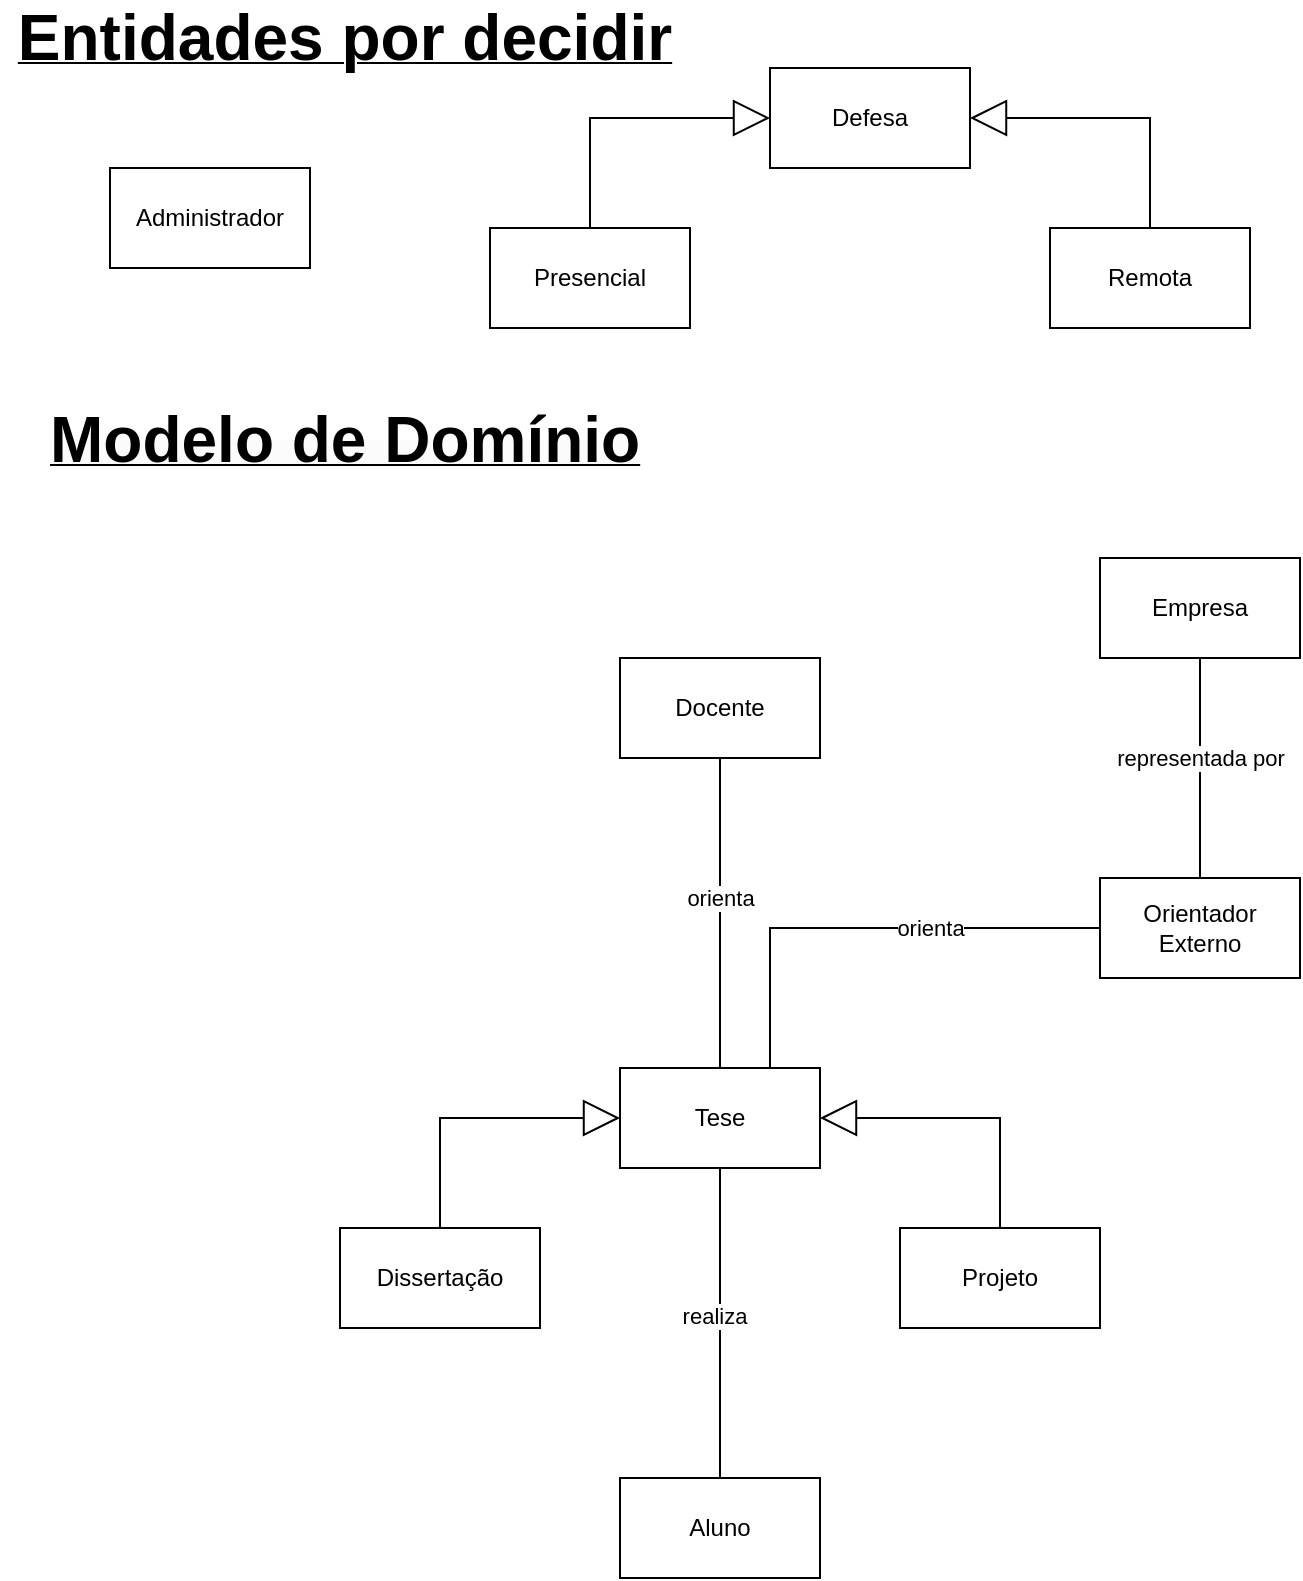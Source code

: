 <mxfile version="24.0.4" type="device">
  <diagram name="Page-1" id="X4RA0sWJOlGw3QUm6S05">
    <mxGraphModel dx="1434" dy="836" grid="1" gridSize="10" guides="1" tooltips="1" connect="1" arrows="1" fold="1" page="1" pageScale="1" pageWidth="850" pageHeight="1100" math="0" shadow="0">
      <root>
        <mxCell id="0" />
        <mxCell id="1" parent="0" />
        <mxCell id="HYwtCMKaUokTJvufcbnb-22" value="Tese" style="html=1;whiteSpace=wrap;" parent="1" vertex="1">
          <mxGeometry x="325" y="550" width="100" height="50" as="geometry" />
        </mxCell>
        <mxCell id="HYwtCMKaUokTJvufcbnb-23" value="Dissertação" style="html=1;whiteSpace=wrap;" parent="1" vertex="1">
          <mxGeometry x="185" y="630" width="100" height="50" as="geometry" />
        </mxCell>
        <mxCell id="HYwtCMKaUokTJvufcbnb-26" value="" style="endArrow=block;endSize=16;endFill=0;html=1;rounded=0;entryX=0;entryY=0.5;entryDx=0;entryDy=0;exitX=0.5;exitY=0;exitDx=0;exitDy=0;" parent="1" source="HYwtCMKaUokTJvufcbnb-23" target="HYwtCMKaUokTJvufcbnb-22" edge="1">
          <mxGeometry width="160" relative="1" as="geometry">
            <mxPoint x="245" y="600" as="sourcePoint" />
            <mxPoint x="275" y="574.5" as="targetPoint" />
            <Array as="points">
              <mxPoint x="235" y="575" />
            </Array>
          </mxGeometry>
        </mxCell>
        <mxCell id="HYwtCMKaUokTJvufcbnb-27" value="Projeto" style="html=1;whiteSpace=wrap;" parent="1" vertex="1">
          <mxGeometry x="465" y="630" width="100" height="50" as="geometry" />
        </mxCell>
        <mxCell id="HYwtCMKaUokTJvufcbnb-28" value="" style="endArrow=block;endSize=16;endFill=0;html=1;rounded=0;entryX=1;entryY=0.5;entryDx=0;entryDy=0;exitX=0.5;exitY=0;exitDx=0;exitDy=0;" parent="1" source="HYwtCMKaUokTJvufcbnb-27" target="HYwtCMKaUokTJvufcbnb-22" edge="1">
          <mxGeometry width="160" relative="1" as="geometry">
            <mxPoint x="475" y="630" as="sourcePoint" />
            <mxPoint x="405" y="575" as="targetPoint" />
            <Array as="points">
              <mxPoint x="515" y="575" />
            </Array>
          </mxGeometry>
        </mxCell>
        <mxCell id="fBPDrE-IPzC1A-cnoaCC-1" value="Aluno" style="rounded=0;whiteSpace=wrap;html=1;" vertex="1" parent="1">
          <mxGeometry x="325" y="755" width="100" height="50" as="geometry" />
        </mxCell>
        <mxCell id="fBPDrE-IPzC1A-cnoaCC-2" value="Administrador" style="rounded=0;whiteSpace=wrap;html=1;" vertex="1" parent="1">
          <mxGeometry x="70" y="100" width="100" height="50" as="geometry" />
        </mxCell>
        <mxCell id="fBPDrE-IPzC1A-cnoaCC-3" value="Docente" style="rounded=0;whiteSpace=wrap;html=1;" vertex="1" parent="1">
          <mxGeometry x="325" y="345" width="100" height="50" as="geometry" />
        </mxCell>
        <mxCell id="fBPDrE-IPzC1A-cnoaCC-4" value="Empresa" style="rounded=0;whiteSpace=wrap;html=1;" vertex="1" parent="1">
          <mxGeometry x="565" y="295" width="100" height="50" as="geometry" />
        </mxCell>
        <mxCell id="fBPDrE-IPzC1A-cnoaCC-5" value="Defesa" style="html=1;whiteSpace=wrap;" vertex="1" parent="1">
          <mxGeometry x="400" y="50" width="100" height="50" as="geometry" />
        </mxCell>
        <mxCell id="fBPDrE-IPzC1A-cnoaCC-6" value="Presencial" style="html=1;whiteSpace=wrap;" vertex="1" parent="1">
          <mxGeometry x="260" y="130" width="100" height="50" as="geometry" />
        </mxCell>
        <mxCell id="fBPDrE-IPzC1A-cnoaCC-7" value="" style="endArrow=block;endSize=16;endFill=0;html=1;rounded=0;entryX=0;entryY=0.5;entryDx=0;entryDy=0;exitX=0.5;exitY=0;exitDx=0;exitDy=0;" edge="1" parent="1" source="fBPDrE-IPzC1A-cnoaCC-6" target="fBPDrE-IPzC1A-cnoaCC-5">
          <mxGeometry width="160" relative="1" as="geometry">
            <mxPoint x="320" y="100" as="sourcePoint" />
            <mxPoint x="350" y="74.5" as="targetPoint" />
            <Array as="points">
              <mxPoint x="310" y="75" />
            </Array>
          </mxGeometry>
        </mxCell>
        <mxCell id="fBPDrE-IPzC1A-cnoaCC-8" value="Remota" style="html=1;whiteSpace=wrap;" vertex="1" parent="1">
          <mxGeometry x="540" y="130" width="100" height="50" as="geometry" />
        </mxCell>
        <mxCell id="fBPDrE-IPzC1A-cnoaCC-9" value="" style="endArrow=block;endSize=16;endFill=0;html=1;rounded=0;entryX=1;entryY=0.5;entryDx=0;entryDy=0;exitX=0.5;exitY=0;exitDx=0;exitDy=0;" edge="1" parent="1" source="fBPDrE-IPzC1A-cnoaCC-8" target="fBPDrE-IPzC1A-cnoaCC-5">
          <mxGeometry width="160" relative="1" as="geometry">
            <mxPoint x="550" y="130" as="sourcePoint" />
            <mxPoint x="480" y="75" as="targetPoint" />
            <Array as="points">
              <mxPoint x="590" y="75" />
            </Array>
          </mxGeometry>
        </mxCell>
        <mxCell id="fBPDrE-IPzC1A-cnoaCC-11" value="" style="endArrow=none;html=1;rounded=0;entryX=0.5;entryY=1;entryDx=0;entryDy=0;exitX=0.5;exitY=0;exitDx=0;exitDy=0;" edge="1" parent="1" source="HYwtCMKaUokTJvufcbnb-22" target="fBPDrE-IPzC1A-cnoaCC-3">
          <mxGeometry width="50" height="50" relative="1" as="geometry">
            <mxPoint x="350" y="475" as="sourcePoint" />
            <mxPoint x="400" y="425" as="targetPoint" />
          </mxGeometry>
        </mxCell>
        <mxCell id="fBPDrE-IPzC1A-cnoaCC-12" value="orienta" style="edgeLabel;html=1;align=center;verticalAlign=middle;resizable=0;points=[];" vertex="1" connectable="0" parent="fBPDrE-IPzC1A-cnoaCC-11">
          <mxGeometry x="-0.045" y="3" relative="1" as="geometry">
            <mxPoint x="3" y="-11" as="offset" />
          </mxGeometry>
        </mxCell>
        <mxCell id="fBPDrE-IPzC1A-cnoaCC-13" value="Orientador Externo" style="rounded=0;whiteSpace=wrap;html=1;" vertex="1" parent="1">
          <mxGeometry x="565" y="455" width="100" height="50" as="geometry" />
        </mxCell>
        <mxCell id="fBPDrE-IPzC1A-cnoaCC-15" value="" style="endArrow=none;html=1;rounded=0;exitX=0.75;exitY=0;exitDx=0;exitDy=0;entryX=0;entryY=0.5;entryDx=0;entryDy=0;" edge="1" parent="1" source="HYwtCMKaUokTJvufcbnb-22" target="fBPDrE-IPzC1A-cnoaCC-13">
          <mxGeometry width="50" height="50" relative="1" as="geometry">
            <mxPoint x="480" y="535" as="sourcePoint" />
            <mxPoint x="530" y="485" as="targetPoint" />
            <Array as="points">
              <mxPoint x="400" y="480" />
            </Array>
          </mxGeometry>
        </mxCell>
        <mxCell id="fBPDrE-IPzC1A-cnoaCC-16" value="orienta" style="edgeLabel;html=1;align=center;verticalAlign=middle;resizable=0;points=[];" vertex="1" connectable="0" parent="fBPDrE-IPzC1A-cnoaCC-15">
          <mxGeometry x="0.14" y="3" relative="1" as="geometry">
            <mxPoint x="16" y="3" as="offset" />
          </mxGeometry>
        </mxCell>
        <mxCell id="fBPDrE-IPzC1A-cnoaCC-18" value="" style="endArrow=none;html=1;rounded=0;entryX=0.5;entryY=1;entryDx=0;entryDy=0;exitX=0.5;exitY=0;exitDx=0;exitDy=0;" edge="1" parent="1" source="fBPDrE-IPzC1A-cnoaCC-13" target="fBPDrE-IPzC1A-cnoaCC-4">
          <mxGeometry width="50" height="50" relative="1" as="geometry">
            <mxPoint x="620" y="445" as="sourcePoint" />
            <mxPoint x="670" y="395" as="targetPoint" />
          </mxGeometry>
        </mxCell>
        <mxCell id="fBPDrE-IPzC1A-cnoaCC-19" value="representada por" style="edgeLabel;html=1;align=center;verticalAlign=middle;resizable=0;points=[];" vertex="1" connectable="0" parent="fBPDrE-IPzC1A-cnoaCC-18">
          <mxGeometry x="-0.182" y="-2" relative="1" as="geometry">
            <mxPoint x="-2" y="-15" as="offset" />
          </mxGeometry>
        </mxCell>
        <mxCell id="fBPDrE-IPzC1A-cnoaCC-20" value="" style="endArrow=none;html=1;rounded=0;entryX=0.5;entryY=1;entryDx=0;entryDy=0;exitX=0.5;exitY=0;exitDx=0;exitDy=0;" edge="1" parent="1" source="fBPDrE-IPzC1A-cnoaCC-1" target="HYwtCMKaUokTJvufcbnb-22">
          <mxGeometry width="50" height="50" relative="1" as="geometry">
            <mxPoint x="360" y="725" as="sourcePoint" />
            <mxPoint x="410" y="675" as="targetPoint" />
          </mxGeometry>
        </mxCell>
        <mxCell id="fBPDrE-IPzC1A-cnoaCC-21" value="realiza" style="edgeLabel;html=1;align=center;verticalAlign=middle;resizable=0;points=[];" vertex="1" connectable="0" parent="fBPDrE-IPzC1A-cnoaCC-20">
          <mxGeometry x="0.045" y="3" relative="1" as="geometry">
            <mxPoint as="offset" />
          </mxGeometry>
        </mxCell>
        <mxCell id="fBPDrE-IPzC1A-cnoaCC-23" value="&lt;u&gt;&lt;b&gt;&lt;font style=&quot;font-size: 32px;&quot;&gt;Entidades por decidir&lt;/font&gt;&lt;/b&gt;&lt;/u&gt;" style="text;html=1;align=center;verticalAlign=middle;whiteSpace=wrap;rounded=0;" vertex="1" parent="1">
          <mxGeometry x="15" y="20" width="345" height="30" as="geometry" />
        </mxCell>
        <mxCell id="fBPDrE-IPzC1A-cnoaCC-24" value="&lt;u style=&quot;color: rgb(0, 0, 0); font-family: Helvetica; font-size: 12px; font-style: normal; font-variant-ligatures: normal; font-variant-caps: normal; font-weight: 400; letter-spacing: normal; orphans: 2; text-align: center; text-indent: 0px; text-transform: none; widows: 2; word-spacing: 0px; -webkit-text-stroke-width: 0px; white-space: normal; background-color: rgb(251, 251, 251);&quot;&gt;&lt;b&gt;&lt;font style=&quot;font-size: 32px;&quot;&gt;Modelo de Domínio&lt;/font&gt;&lt;/b&gt;&lt;/u&gt;" style="text;whiteSpace=wrap;html=1;" vertex="1" parent="1">
          <mxGeometry x="37.5" y="210" width="300" height="60" as="geometry" />
        </mxCell>
      </root>
    </mxGraphModel>
  </diagram>
</mxfile>
